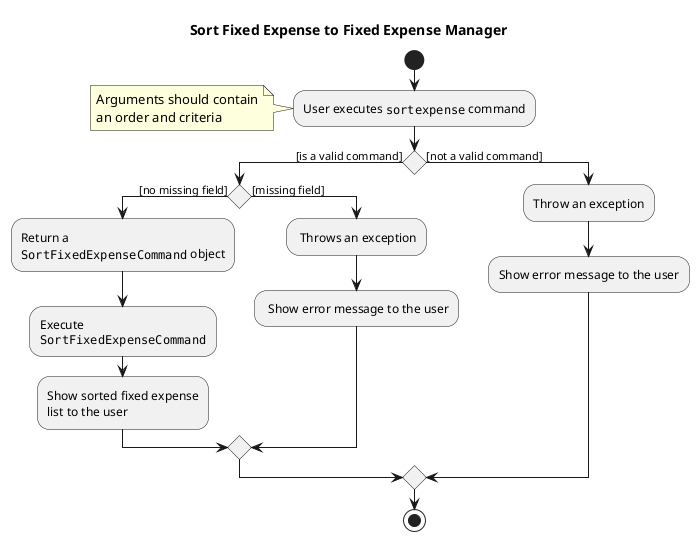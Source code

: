 @startuml
title Sort Fixed Expense to Fixed Expense Manager

start

:User executes ""sortexpense"" command;
note left
  Arguments should contain
  an order and criteria
end note

if () then ([is a valid command])


    if () then ([no missing field])

            :Return a
            ""SortFixedExpenseCommand"" object;

            :Execute
            ""SortFixedExpenseCommand"";

            :Show sorted fixed expense
            list to the user;

    else ([missing field])
            : Throws an exception;

            : Show error message to the user;
    endif

else ([not a valid command])
    :Throw an exception;

    :Show error message to the user;
endif

stop

@enduml
